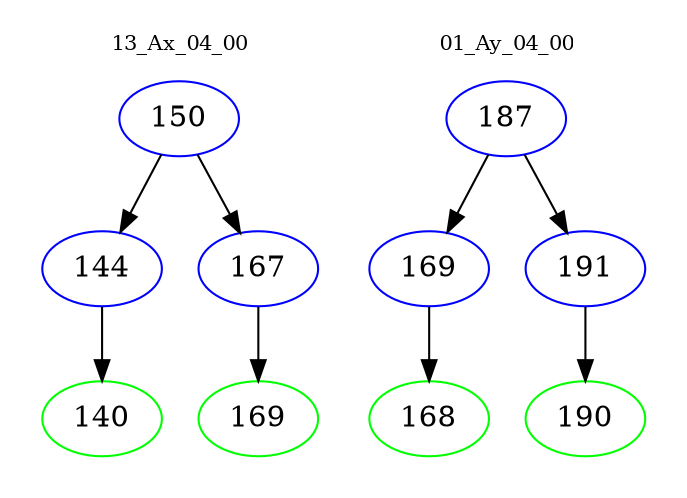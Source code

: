 digraph{
subgraph cluster_0 {
color = white
label = "13_Ax_04_00";
fontsize=10;
T0_150 [label="150", color="blue"]
T0_150 -> T0_144 [color="black"]
T0_144 [label="144", color="blue"]
T0_144 -> T0_140 [color="black"]
T0_140 [label="140", color="green"]
T0_150 -> T0_167 [color="black"]
T0_167 [label="167", color="blue"]
T0_167 -> T0_169 [color="black"]
T0_169 [label="169", color="green"]
}
subgraph cluster_1 {
color = white
label = "01_Ay_04_00";
fontsize=10;
T1_187 [label="187", color="blue"]
T1_187 -> T1_169 [color="black"]
T1_169 [label="169", color="blue"]
T1_169 -> T1_168 [color="black"]
T1_168 [label="168", color="green"]
T1_187 -> T1_191 [color="black"]
T1_191 [label="191", color="blue"]
T1_191 -> T1_190 [color="black"]
T1_190 [label="190", color="green"]
}
}
